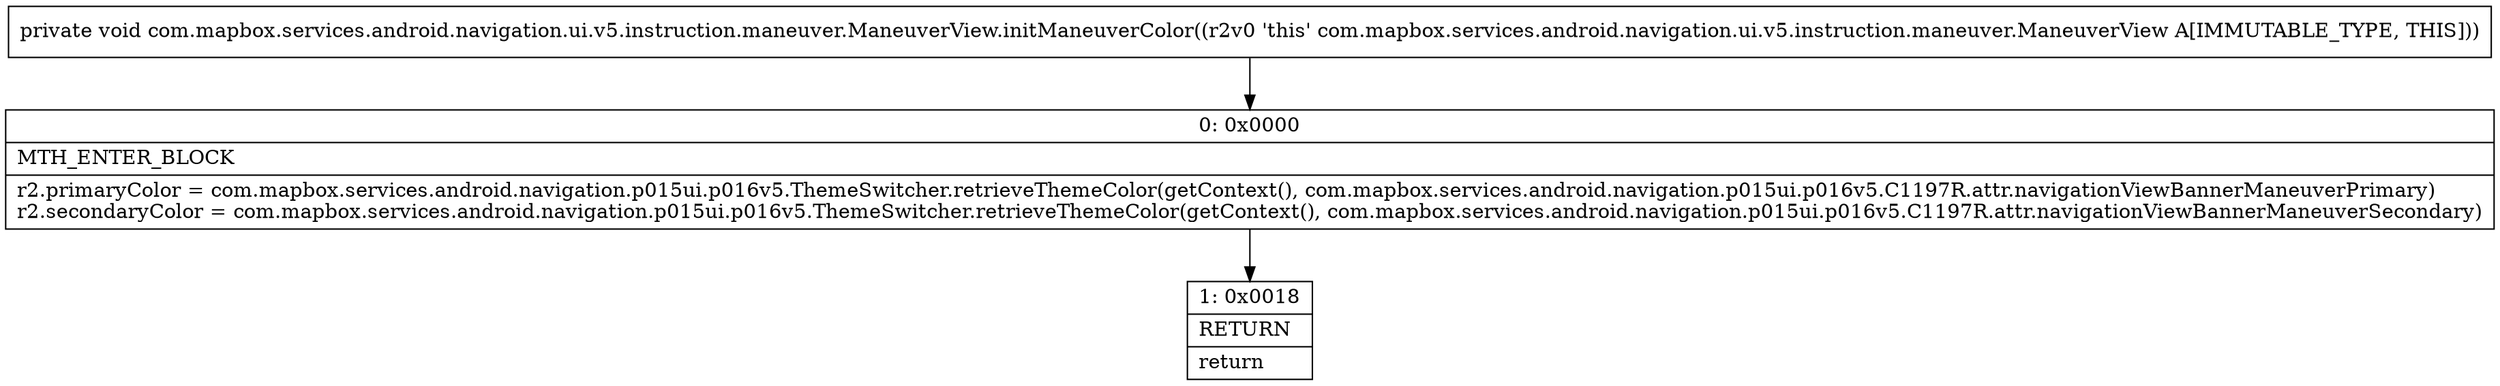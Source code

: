 digraph "CFG forcom.mapbox.services.android.navigation.ui.v5.instruction.maneuver.ManeuverView.initManeuverColor()V" {
Node_0 [shape=record,label="{0\:\ 0x0000|MTH_ENTER_BLOCK\l|r2.primaryColor = com.mapbox.services.android.navigation.p015ui.p016v5.ThemeSwitcher.retrieveThemeColor(getContext(), com.mapbox.services.android.navigation.p015ui.p016v5.C1197R.attr.navigationViewBannerManeuverPrimary)\lr2.secondaryColor = com.mapbox.services.android.navigation.p015ui.p016v5.ThemeSwitcher.retrieveThemeColor(getContext(), com.mapbox.services.android.navigation.p015ui.p016v5.C1197R.attr.navigationViewBannerManeuverSecondary)\l}"];
Node_1 [shape=record,label="{1\:\ 0x0018|RETURN\l|return\l}"];
MethodNode[shape=record,label="{private void com.mapbox.services.android.navigation.ui.v5.instruction.maneuver.ManeuverView.initManeuverColor((r2v0 'this' com.mapbox.services.android.navigation.ui.v5.instruction.maneuver.ManeuverView A[IMMUTABLE_TYPE, THIS])) }"];
MethodNode -> Node_0;
Node_0 -> Node_1;
}

